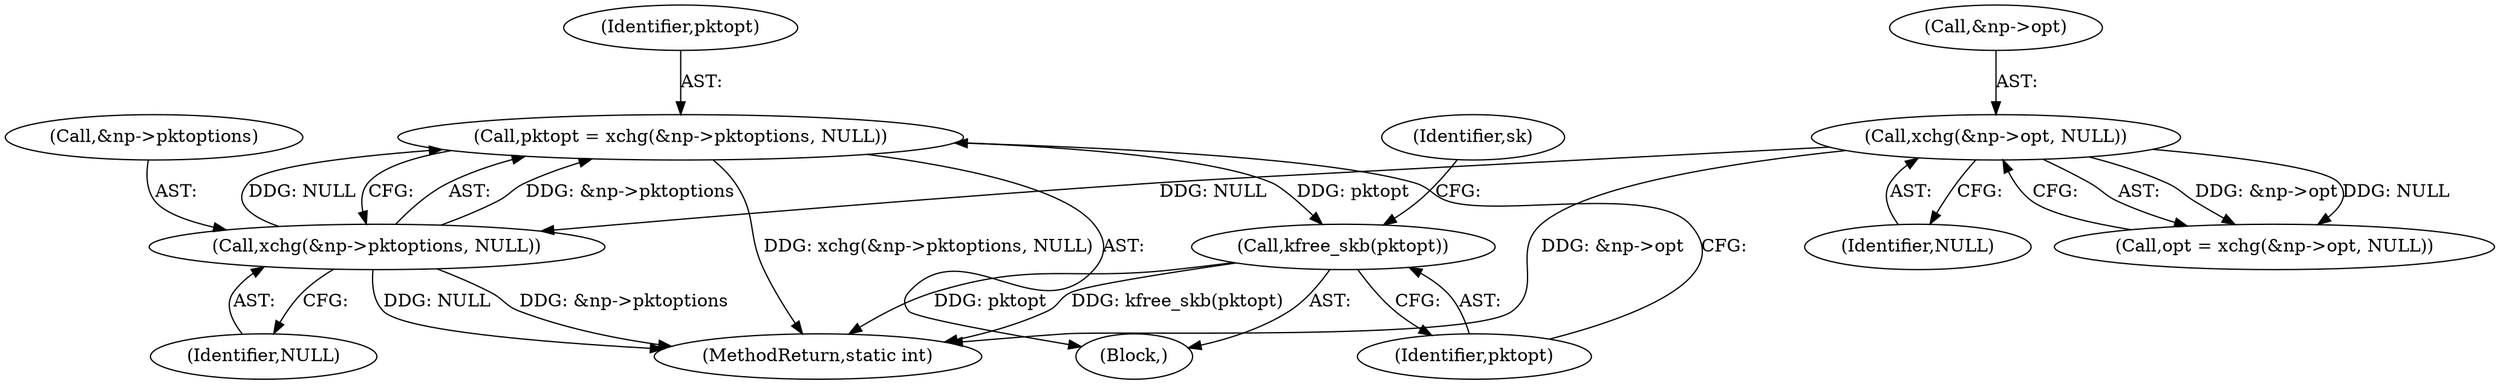 digraph "0_linux_45f6fad84cc305103b28d73482b344d7f5b76f39_11@pointer" {
"1000405" [label="(Call,pktopt = xchg(&np->pktoptions, NULL))"];
"1000407" [label="(Call,xchg(&np->pktoptions, NULL))"];
"1000391" [label="(Call,xchg(&np->opt, NULL))"];
"1000413" [label="(Call,kfree_skb(pktopt))"];
"1000408" [label="(Call,&np->pktoptions)"];
"1000392" [label="(Call,&np->opt)"];
"1000396" [label="(Identifier,NULL)"];
"1000405" [label="(Call,pktopt = xchg(&np->pktoptions, NULL))"];
"1000407" [label="(Call,xchg(&np->pktoptions, NULL))"];
"1000203" [label="(Block,)"];
"1000391" [label="(Call,xchg(&np->opt, NULL))"];
"1000414" [label="(Identifier,pktopt)"];
"1000406" [label="(Identifier,pktopt)"];
"1002046" [label="(MethodReturn,static int)"];
"1000389" [label="(Call,opt = xchg(&np->opt, NULL))"];
"1000417" [label="(Identifier,sk)"];
"1000413" [label="(Call,kfree_skb(pktopt))"];
"1000412" [label="(Identifier,NULL)"];
"1000405" -> "1000203"  [label="AST: "];
"1000405" -> "1000407"  [label="CFG: "];
"1000406" -> "1000405"  [label="AST: "];
"1000407" -> "1000405"  [label="AST: "];
"1000414" -> "1000405"  [label="CFG: "];
"1000405" -> "1002046"  [label="DDG: xchg(&np->pktoptions, NULL)"];
"1000407" -> "1000405"  [label="DDG: &np->pktoptions"];
"1000407" -> "1000405"  [label="DDG: NULL"];
"1000405" -> "1000413"  [label="DDG: pktopt"];
"1000407" -> "1000412"  [label="CFG: "];
"1000408" -> "1000407"  [label="AST: "];
"1000412" -> "1000407"  [label="AST: "];
"1000407" -> "1002046"  [label="DDG: NULL"];
"1000407" -> "1002046"  [label="DDG: &np->pktoptions"];
"1000391" -> "1000407"  [label="DDG: NULL"];
"1000391" -> "1000389"  [label="AST: "];
"1000391" -> "1000396"  [label="CFG: "];
"1000392" -> "1000391"  [label="AST: "];
"1000396" -> "1000391"  [label="AST: "];
"1000389" -> "1000391"  [label="CFG: "];
"1000391" -> "1002046"  [label="DDG: &np->opt"];
"1000391" -> "1000389"  [label="DDG: &np->opt"];
"1000391" -> "1000389"  [label="DDG: NULL"];
"1000413" -> "1000203"  [label="AST: "];
"1000413" -> "1000414"  [label="CFG: "];
"1000414" -> "1000413"  [label="AST: "];
"1000417" -> "1000413"  [label="CFG: "];
"1000413" -> "1002046"  [label="DDG: pktopt"];
"1000413" -> "1002046"  [label="DDG: kfree_skb(pktopt)"];
}
